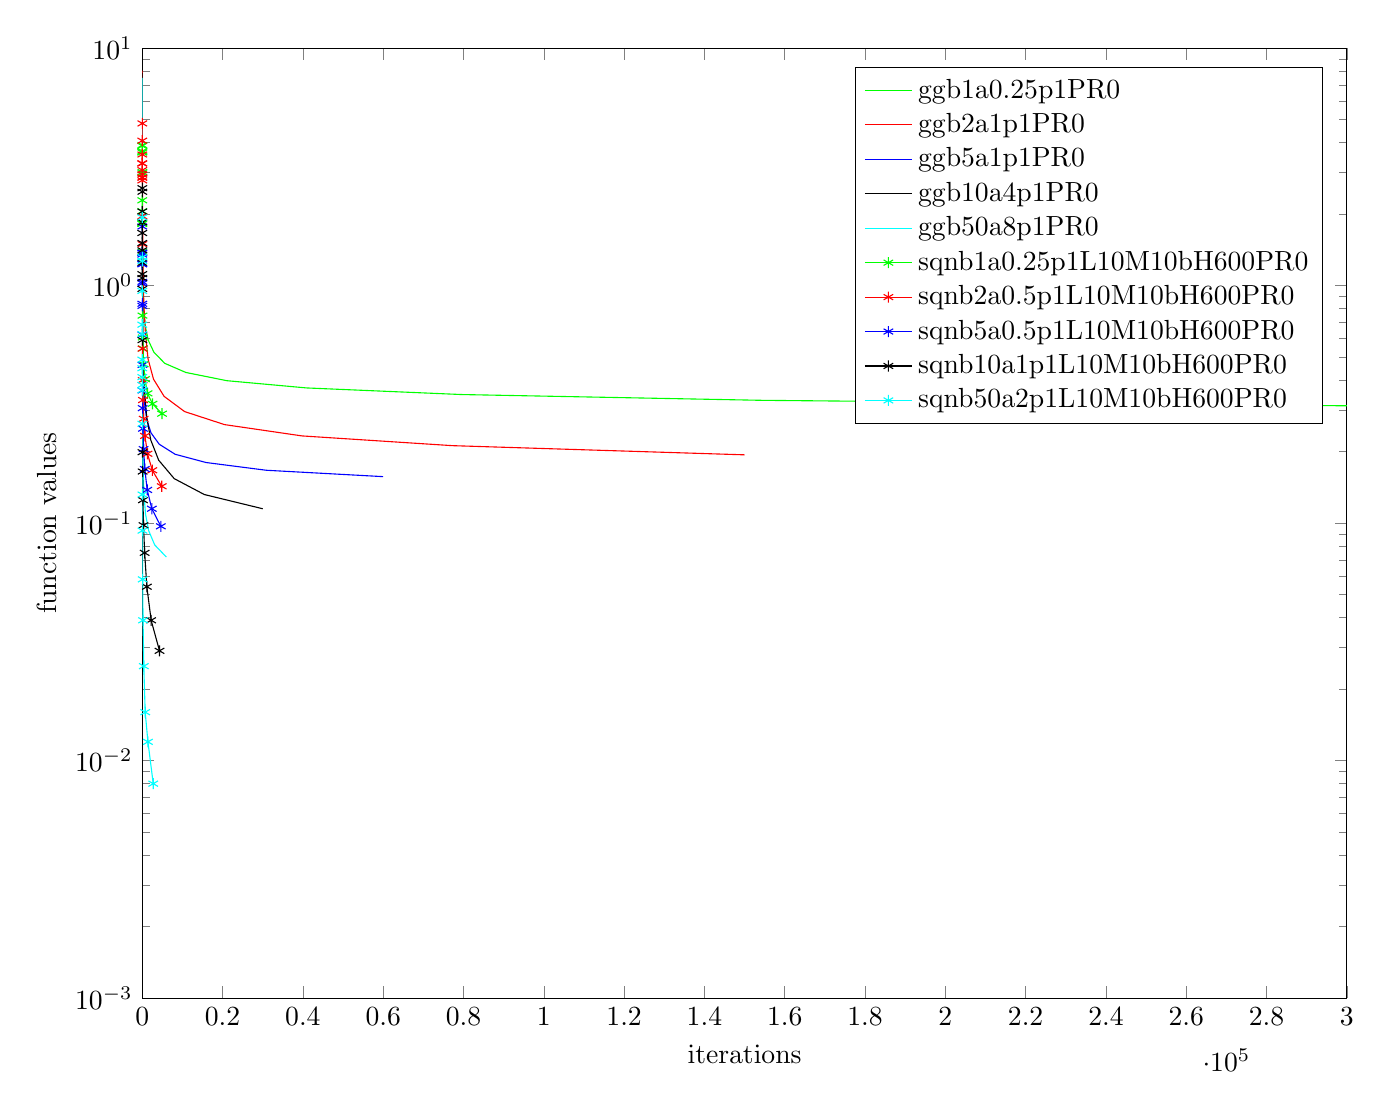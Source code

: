 % This file was created by matlab2tikz v0.4.6 running on MATLAB 8.2.
% Copyright (c) 2008--2014, Nico Schlömer <nico.schloemer@gmail.com>
% All rights reserved.
% Minimal pgfplots version: 1.3
% 
% The latest updates can be retrieved from
%   http://www.mathworks.com/matlabcentral/fileexchange/22022-matlab2tikz
% where you can also make suggestions and rate matlab2tikz.
% 
%
% defining custom colors
\definecolor{mycolor1}{rgb}{0.0,1.0,1.0}%
%
\begin{tikzpicture}

\begin{axis}[%
width=6.023in,
height=4.75in,
scale only axis,
xmin=0,
xmax=300000,
xlabel={iterations},
ymode=log,
ymin=0.001,
ymax=10,
yminorticks=true,
ylabel={function values},
legend style={draw=black,fill=white,legend cell align=left}
]
\addplot [color=green,solid]
  table[row sep=crcr]{
1	1.819	\\
2	2.288	\\
4	2.059	\\
7	1.833	\\
14	1.813	\\
28	1.466	\\
54	1.298	\\
104	1.126	\\
202	0.913	\\
393	0.791	\\
763	0.673	\\
1482	0.59	\\
2879	0.525	\\
5591	0.471	\\
10859	0.431	\\
21088	0.398	\\
40956	0.371	\\
79539	0.348	\\
154473	0.329	\\
300000	0.312	\\
};
\addlegendentry{ggb1a0.25p1PR0};

\addplot [color=red,solid]
  table[row sep=crcr]{
1	8.038	\\
2	7.002	\\
3	6.427	\\
4	6.413	\\
7	6.015	\\
14	4.844	\\
27	3.365	\\
52	2.452	\\
101	1.718	\\
197	1.193	\\
382	0.841	\\
741	0.648	\\
1440	0.491	\\
2796	0.404	\\
5430	0.342	\\
10544	0.295	\\
20478	0.26	\\
39770	0.233	\\
77237	0.212	\\
150000	0.194	\\
};
\addlegendentry{ggb2a1p1PR0};

\addplot [color=blue,solid]
  table[row sep=crcr]{
1	3.339	\\
2	2.554	\\
3	2.628	\\
4	2.657	\\
5	2.335	\\
6	2.335	\\
11	1.528	\\
21	1.093	\\
41	0.818	\\
79	0.624	\\
153	0.458	\\
297	0.378	\\
576	0.318	\\
1119	0.273	\\
2172	0.24	\\
4218	0.215	\\
8192	0.195	\\
15908	0.18	\\
30895	0.167	\\
60000	0.157	\\
};
\addlegendentry{ggb5a1p1PR0};

\addplot [color=black,solid]
  table[row sep=crcr]{
1	6.282	\\
2	7.869	\\
3	7.017	\\
4	5.876	\\
5	4.955	\\
6	4.47	\\
7	4.285	\\
11	3.022	\\
21	2.154	\\
40	1.454	\\
77	0.908	\\
149	0.651	\\
288	0.488	\\
560	0.361	\\
1086	0.281	\\
2109	0.224	\\
4096	0.184	\\
7954	0.154	\\
15448	0.132	\\
30000	0.115	\\
};
\addlegendentry{ggb10a4p1PR0};

\addplot [color=mycolor1,solid]
  table[row sep=crcr]{
1	7.507	\\
2	3.548	\\
3	2.553	\\
4	2.359	\\
5	1.794	\\
6	1.636	\\
7	1.448	\\
8	1.301	\\
9	1.226	\\
10	1.011	\\
16	0.749	\\
30	0.502	\\
58	0.309	\\
112	0.22	\\
218	0.168	\\
422	0.132	\\
820	0.109	\\
1591	0.093	\\
3090	0.081	\\
6000	0.072	\\
};
\addlegendentry{ggb50a8p1PR0};

\addplot [color=green,solid,mark=asterisk,mark options={solid}]
  table[row sep=crcr]{
1	1.819	\\
2	2.288	\\
4	2.059	\\
7	1.833	\\
10	3.877	\\
11	3.642	\\
12	3.642	\\
13	3.907	\\
14	3.683	\\
15	3.009	\\
20	2.973	\\
30	1.39	\\
50	0.748	\\
100	0.605	\\
180	0.544	\\
350	0.467	\\
680	0.404	\\
1310	0.352	\\
2540	0.318	\\
4920	0.289	\\
};
\addlegendentry{sqnb1a0.25p1L10M10bH600PR0};

\addplot [color=red,solid,mark=asterisk,mark options={solid}]
  table[row sep=crcr]{
1	4.077	\\
2	3.567	\\
3	3.277	\\
4	3.267	\\
7	3.065	\\
10	2.776	\\
11	2.852	\\
12	2.851	\\
13	2.941	\\
14	4.82	\\
20	1.961	\\
30	1.496	\\
50	0.543	\\
96	0.4	\\
180	0.33	\\
344	0.275	\\
670	0.233	\\
1290	0.196	\\
2500	0.167	\\
4840	0.143	\\
};
\addlegendentry{sqnb2a0.5p1L10M10bH600PR0};

\addplot [color=blue,solid,mark=asterisk,mark options={solid}]
  table[row sep=crcr]{
1	1.775	\\
2	1.352	\\
3	1.373	\\
4	1.378	\\
5	1.23	\\
6	1.236	\\
10	0.839	\\
11	0.822	\\
12	1.022	\\
13	1.038	\\
20	0.622	\\
30	0.464	\\
50	0.362	\\
90	0.305	\\
170	0.25	\\
330	0.205	\\
632	0.169	\\
1230	0.138	\\
2380	0.115	\\
4620	0.097	\\
};
\addlegendentry{sqnb5a0.5p1L10M10bH600PR0};

\addplot [color=black,solid,mark=asterisk,mark options={solid}]
  table[row sep=crcr]{
1	1.666	\\
2	2.051	\\
3	1.849	\\
4	1.512	\\
5	1.248	\\
6	1.118	\\
7	1.077	\\
10	0.969	\\
11	2.485	\\
12	2.573	\\
17	1.409	\\
29	0.59	\\
48	0.199	\\
80	0.165	\\
160	0.125	\\
309	0.098	\\
590	0.075	\\
1140	0.054	\\
2210	0.039	\\
4290	0.029	\\
};
\addlegendentry{sqnb10a1p1L10M10bH600PR0};

\addplot [color=mycolor1,solid,mark=asterisk,mark options={solid}]
  table[row sep=crcr]{
1	1.938	\\
2	0.95	\\
3	0.685	\\
4	0.625	\\
5	0.488	\\
6	0.449	\\
7	0.412	\\
8	0.382	\\
9	0.363	\\
10	1.27	\\
11	1.318	\\
18	0.262	\\
30	0.132	\\
52	0.093	\\
100	0.058	\\
194	0.039	\\
376	0.025	\\
727	0.016	\\
1410	0.012	\\
2730	0.008	\\
};
\addlegendentry{sqnb50a2p1L10M10bH600PR0};

\end{axis}
\end{tikzpicture}%